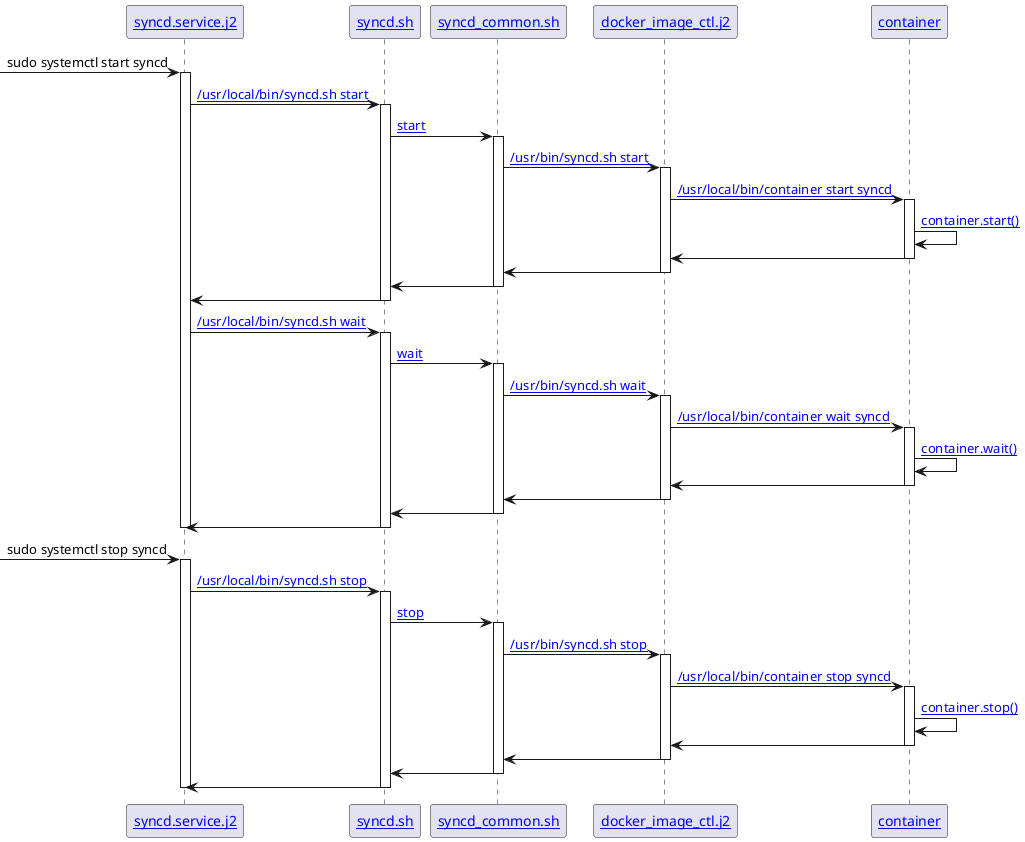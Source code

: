 @startuml
' Online Server: https://www.plantuml.com/plantuml/uml/SyfFKj2rKt3CoKnELR1Io4ZDoSa70000
' Basic examples: https://plantuml.com/sequence-diagram#5e05164bff244555
' Declaring participant: https://plantuml.com/sequence-diagram#5d2ed256d73a7298
' Message to Self: https://plantuml.com/sequence-diagram#f5050860884ddf31
' Lifeline Activation and Destruction: https://plantuml.com/sequence-diagram#5cc0040514e70f7b
' Incoming and outgoing messages: https://plantuml.com/sequence-diagram#05984b1743e67542
' Comments: https://plantuml.com/commons#8413c683b4b27cc3

participant "[[https://github.com/sonic-net/sonic-buildimage/blob/df4312f7ef4b8b808320be3df9c09c84b4a3e423/files/build_templates/per_namespace/syncd.service.j2 syncd.service.j2]]" as syncd.service.j2
participant "[[https://github.com/sonic-net/sonic-buildimage/blob/df4312f7ef4b8b808320be3df9c09c84b4a3e423/files/scripts/syncd.sh syncd.sh]]" as syncd.sh
participant "[[https://github.com/sonic-net/sonic-buildimage/blob/df4312f7ef4b8b808320be3df9c09c84b4a3e423/files/scripts/syncd_common.sh syncd_common.sh]]" as syncd_common.sh
participant "[[https://github.com/sonic-net/sonic-buildimage/blob/df4312f7ef4b8b808320be3df9c09c84b4a3e423/files/build_templates/docker_image_ctl.j2 docker_image_ctl.j2]]" as docker_image_ctl.j2
participant "[[https://github.com/sonic-net/sonic-buildimage/blob/df4312f7ef4b8b808320be3df9c09c84b4a3e423/src/sonic-ctrmgrd/ctrmgr/container container]]" as container

[-> syncd.service.j2: sudo systemctl start syncd
activate syncd.service.j2
syncd.service.j2 -> syncd.sh: [[https://github.com/sonic-net/sonic-buildimage/blob/df4312f7ef4b8b808320be3df9c09c84b4a3e423/files/build_templates/per_namespace/syncd.service.j2#L27 /usr/local/bin/syncd.sh start]]
activate syncd.sh
syncd.sh -> syncd_common.sh: [[https://github.com/sonic-net/sonic-buildimage/blob/df4312f7ef4b8b808320be3df9c09c84b4a3e423/files/scripts/syncd.sh#L153 start]]
activate syncd_common.sh
syncd_common.sh -> docker_image_ctl.j2: [[https://github.com/sonic-net/sonic-buildimage/blob/df4312f7ef4b8b808320be3df9c09c84b4a3e423/files/scripts/syncd_common.sh#L122 /usr/bin/syncd.sh start]]
activate docker_image_ctl.j2
docker_image_ctl.j2 -> container: [[https://github.com/sonic-net/sonic-buildimage/blob/df4312f7ef4b8b808320be3df9c09c84b4a3e423/files/build_templates/docker_image_ctl.j2#L351 /usr/local/bin/container start syncd]]
activate container
container -> container: [[https://github.com/sonic-net/sonic-buildimage/blob/df4312f7ef4b8b808320be3df9c09c84b4a3e423/src/sonic-ctrmgrd/ctrmgr/container#L125 container.start()]]
docker_image_ctl.j2 <- container
deactivate container
syncd_common.sh <- docker_image_ctl.j2
deactivate docker_image_ctl.j2
syncd.sh <- syncd_common.sh
deactivate syncd_common.sh
syncd.service.j2 <- syncd.sh
deactivate syncd.sh
syncd.service.j2 -> syncd.sh: [[https://github.com/sonic-net/sonic-buildimage/blob/df4312f7ef4b8b808320be3df9c09c84b4a3e423/files/build_templates/per_namespace/syncd.service.j2#L28 /usr/local/bin/syncd.sh wait]]
activate syncd.sh
syncd.sh -> syncd_common.sh: [[https://github.com/sonic-net/sonic-buildimage/blob/df4312f7ef4b8b808320be3df9c09c84b4a3e423/files/scripts/syncd.sh#L153 wait]]
activate syncd_common.sh
syncd_common.sh -> docker_image_ctl.j2: [[https://github.com/sonic-net/sonic-buildimage/blob/df4312f7ef4b8b808320be3df9c09c84b4a3e423/files/scripts/syncd_common.sh#L144 /usr/bin/syncd.sh wait]]
activate docker_image_ctl.j2
docker_image_ctl.j2 -> container: [[https://github.com/sonic-net/sonic-buildimage/blob/df4312f7ef4b8b808320be3df9c09c84b4a3e423/files/build_templates/docker_image_ctl.j2#L577 /usr/local/bin/container wait syncd]]
activate container
container -> container: [[https://github.com/sonic-net/sonic-buildimage/blob/df4312f7ef4b8b808320be3df9c09c84b4a3e423/src/sonic-ctrmgrd/ctrmgr/container#L125 container.wait()]]
docker_image_ctl.j2 <- container
deactivate container
syncd_common.sh <- docker_image_ctl.j2
deactivate docker_image_ctl.j2
syncd.sh <- syncd_common.sh
deactivate syncd_common.sh
syncd.service.j2 <- syncd.sh
deactivate syncd.sh
deactivate syncd.service.j2
[-> syncd.service.j2: sudo systemctl stop syncd
activate syncd.service.j2
syncd.service.j2 -> syncd.sh: [[https://github.com/sonic-net/sonic-buildimage/blob/df4312f7ef4b8b808320be3df9c09c84b4a3e423/files/build_templates/per_namespace/syncd.service.j2#L29 /usr/local/bin/syncd.sh stop]]
activate syncd.sh
syncd.sh -> syncd_common.sh: [[https://github.com/sonic-net/sonic-buildimage/blob/df4312f7ef4b8b808320be3df9c09c84b4a3e423/files/scripts/syncd.sh#L153 stop]]
activate syncd_common.sh
syncd_common.sh -> docker_image_ctl.j2: [[https://github.com/sonic-net/sonic-buildimage/blob/df4312f7ef4b8b808320be3df9c09c84b4a3e423/files/scripts/syncd_common.sh#L166 /usr/bin/syncd.sh stop]]
activate docker_image_ctl.j2
docker_image_ctl.j2 -> container: [[https://github.com/sonic-net/sonic-buildimage/blob/df4312f7ef4b8b808320be3df9c09c84b4a3e423/files/build_templates/docker_image_ctl.j2#L593 /usr/local/bin/container stop syncd]]
activate container
container -> container: [[https://github.com/sonic-net/sonic-buildimage/blob/df4312f7ef4b8b808320be3df9c09c84b4a3e423/src/sonic-ctrmgrd/ctrmgr/container#L125 container.stop()]]
docker_image_ctl.j2 <- container
deactivate container
syncd_common.sh <- docker_image_ctl.j2
deactivate docker_image_ctl.j2
syncd.sh <- syncd_common.sh
deactivate syncd_common.sh
syncd.service.j2 <- syncd.sh
deactivate syncd.sh
deactivate syncd.service.j2
@enduml

